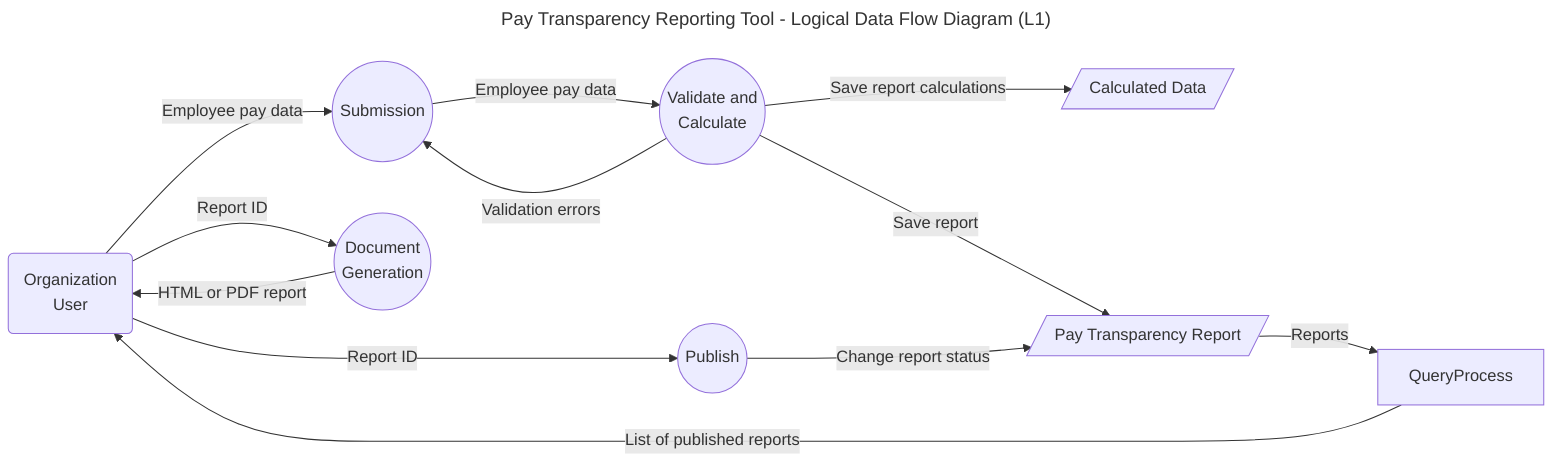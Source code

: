 ---
title: Pay Transparency Reporting Tool - Logical Data Flow Diagram (L1)
---
flowchart LR
    Org("Organization\nUser") -->|"Employee pay data"| SubmissionProcess(("Submission"))
    SubmissionProcess --> |"Employee pay data"| ValidateAndCalculateProcess(("Validate and\nCalculate"))    
    ValidateAndCalculateProcess --> |Save report calculations| CalculatedData[/"Calculated Data"/]
    ValidateAndCalculateProcess --> |Save report| Report[/"Pay Transparency Report"/]    
    ValidateAndCalculateProcess --> |"Validation errors"| SubmissionProcess
    Org("Organization\nUser") -->|"Report ID"| PublishProcess(("Publish"))
    PublishProcess --> |Change report status| Report
    Org --> |Report ID| DocGenProcess(("Document\nGeneration"))
    DocGenProcess --> |HTML or PDF report| Org            
    QueryProcess -->|List of published reports| Org
    Report --> |Reports| QueryProcess